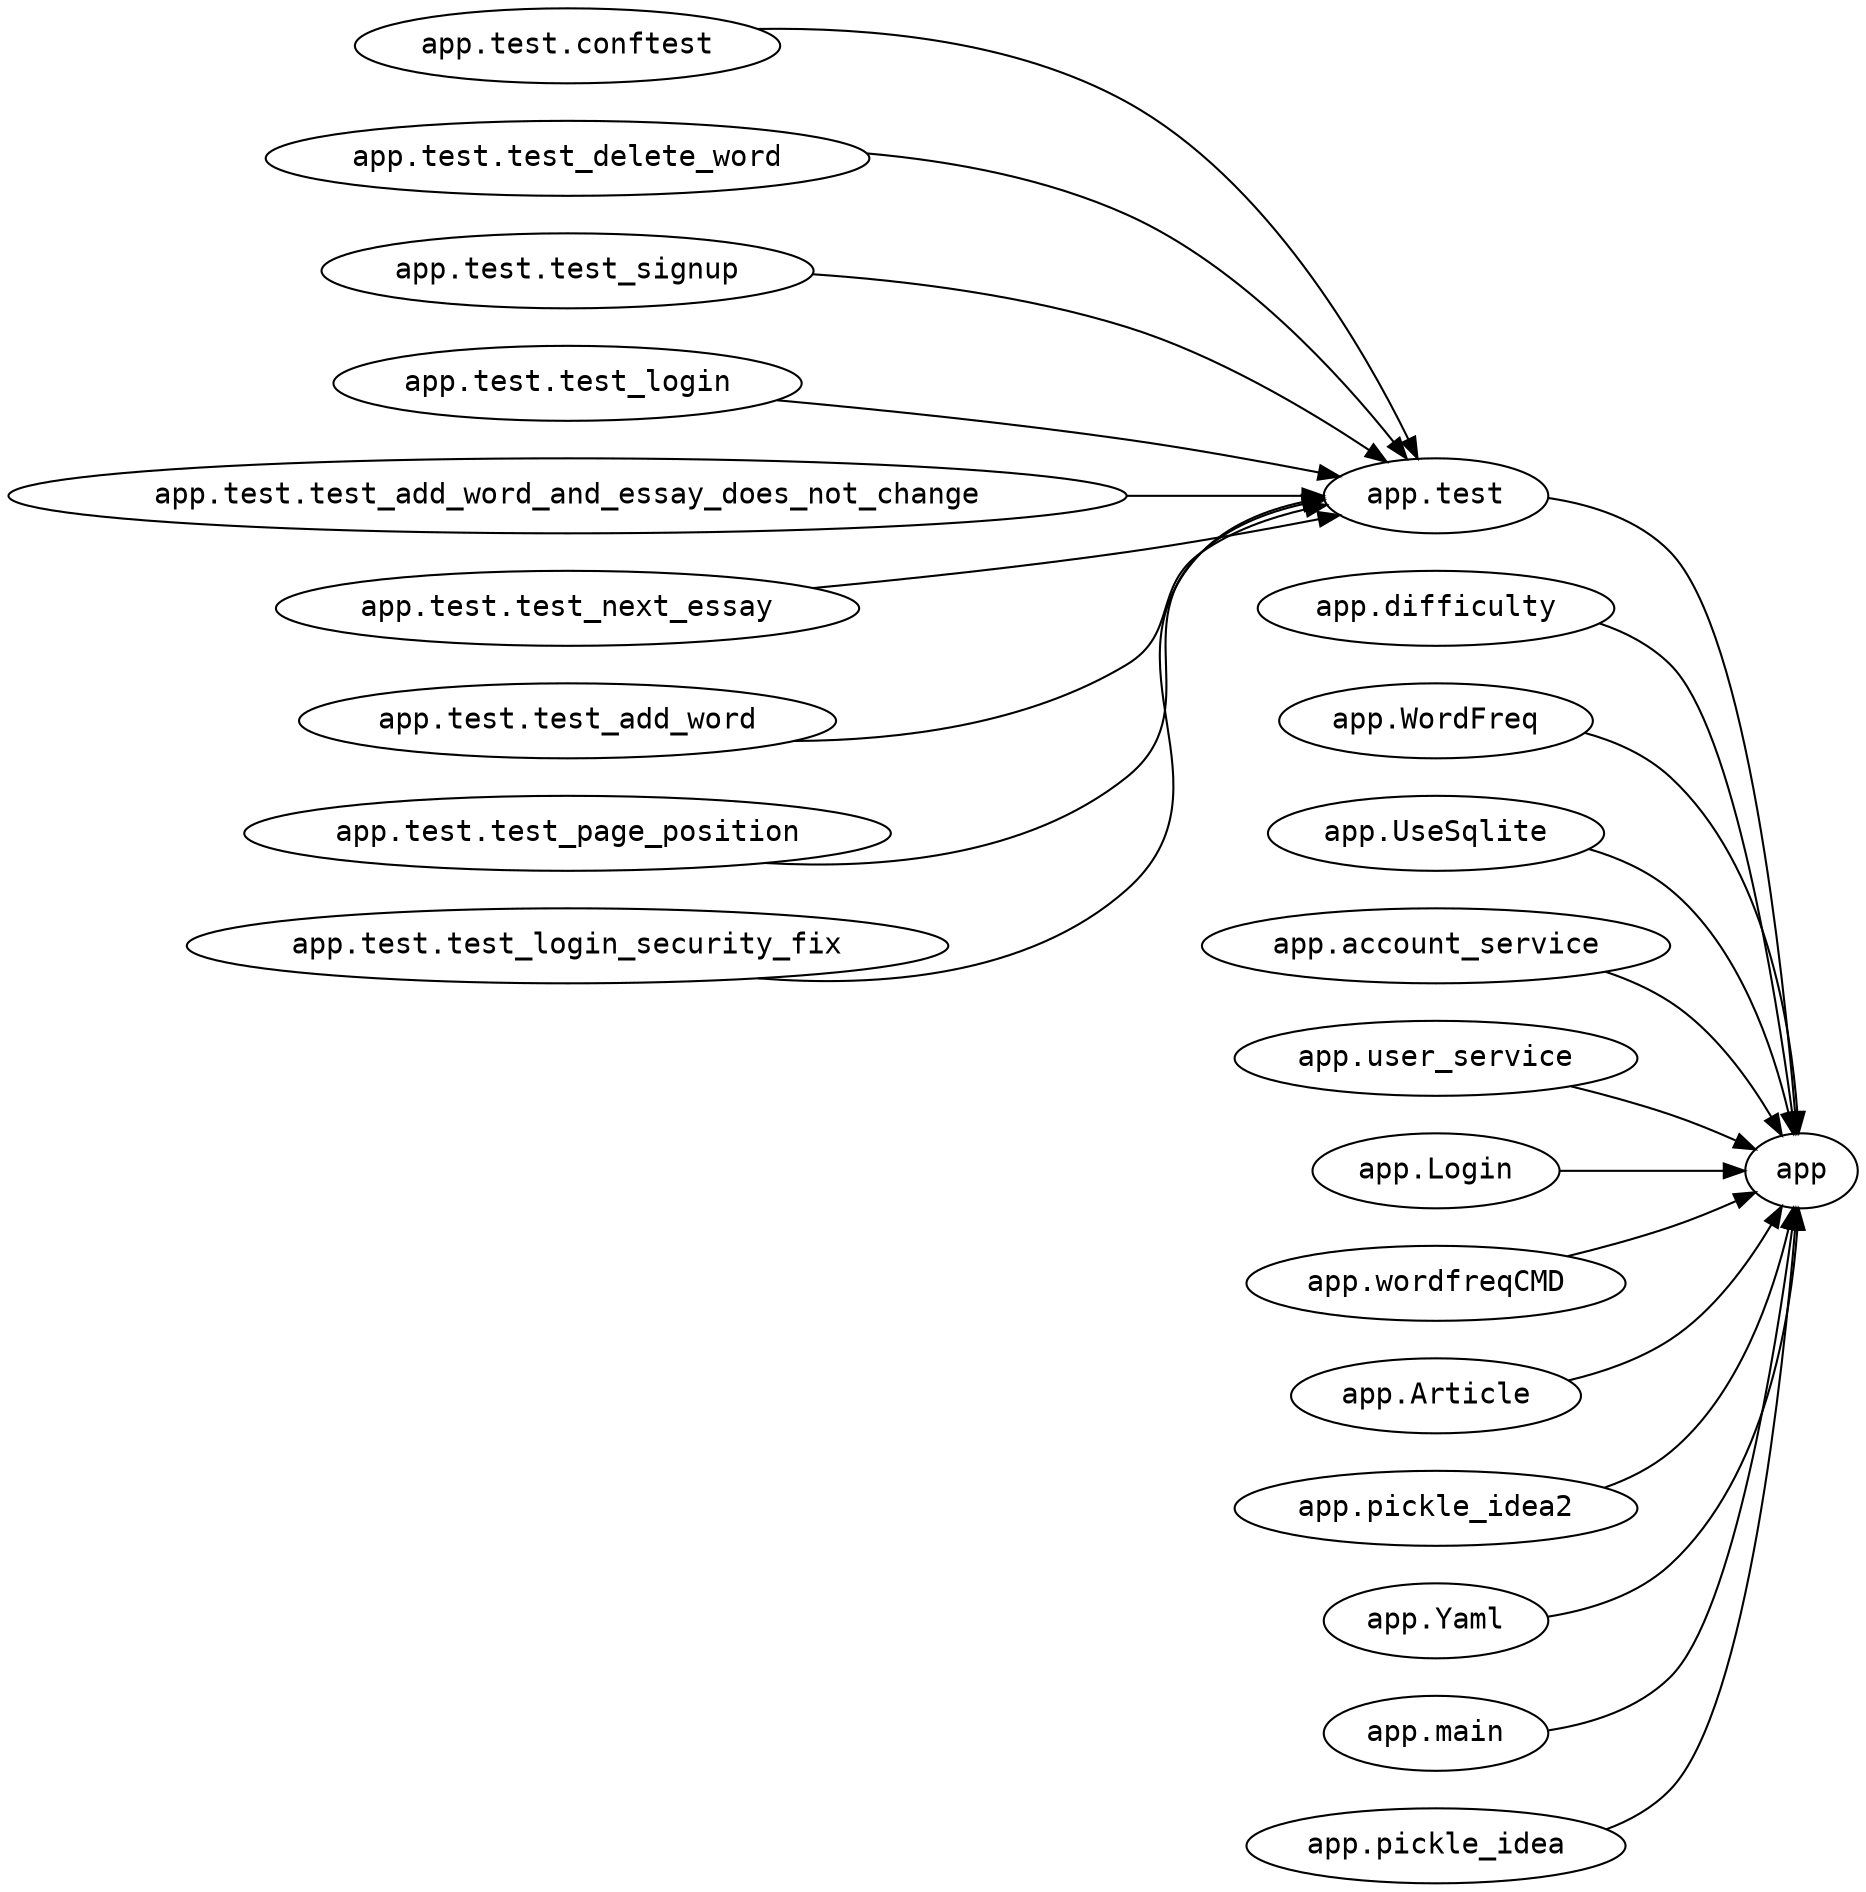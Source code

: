 
# This file was generated by snakefood3.

strict digraph "dependencies" {
    graph [
            rankdir="LR",
            overlap="scale",
            ratio="fill",
            fontsize="16",
            dpi="150",
            clusterrank="local"
        ]
    
       node [
            fontsize=14
            shape=ellipse
            fontname=Consolas
       ];
    "app.test.conftest" -> "app.test"
    "app.test.test_delete_word" -> "app.test"
    "app.test.test_signup" -> "app.test"
    "app.test.test_login" -> "app.test"
    "app.test.test_add_word_and_essay_does_not_change" -> "app.test"
    "app.test.test_next_essay" -> "app.test"
    "app.test.test_add_word" -> "app.test"
    "app.test.test_page_position" -> "app.test"
    "app.test.test_login_security_fix" -> "app.test"
    "app.difficulty" -> "app"
    "app.WordFreq" -> "app"
    "app.UseSqlite" -> "app"
    "app.account_service" -> "app"
    "app.user_service" -> "app"
    "app.Login" -> "app"
    "app.wordfreqCMD" -> "app"
    "app.Article" -> "app"
    "app.pickle_idea2" -> "app"
    "app.Yaml" -> "app"
    "app.main" -> "app"
    "app.pickle_idea" -> "app"
    "app.test" -> "app"
}

